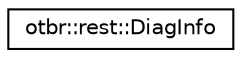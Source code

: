 digraph "Graphical Class Hierarchy"
{
  edge [fontname="Helvetica",fontsize="10",labelfontname="Helvetica",labelfontsize="10"];
  node [fontname="Helvetica",fontsize="10",shape=record];
  rankdir="LR";
  Node0 [label="otbr::rest::DiagInfo",height=0.2,width=0.4,color="black", fillcolor="white", style="filled",URL="$da/dfd/structotbr_1_1rest_1_1DiagInfo.html"];
}
